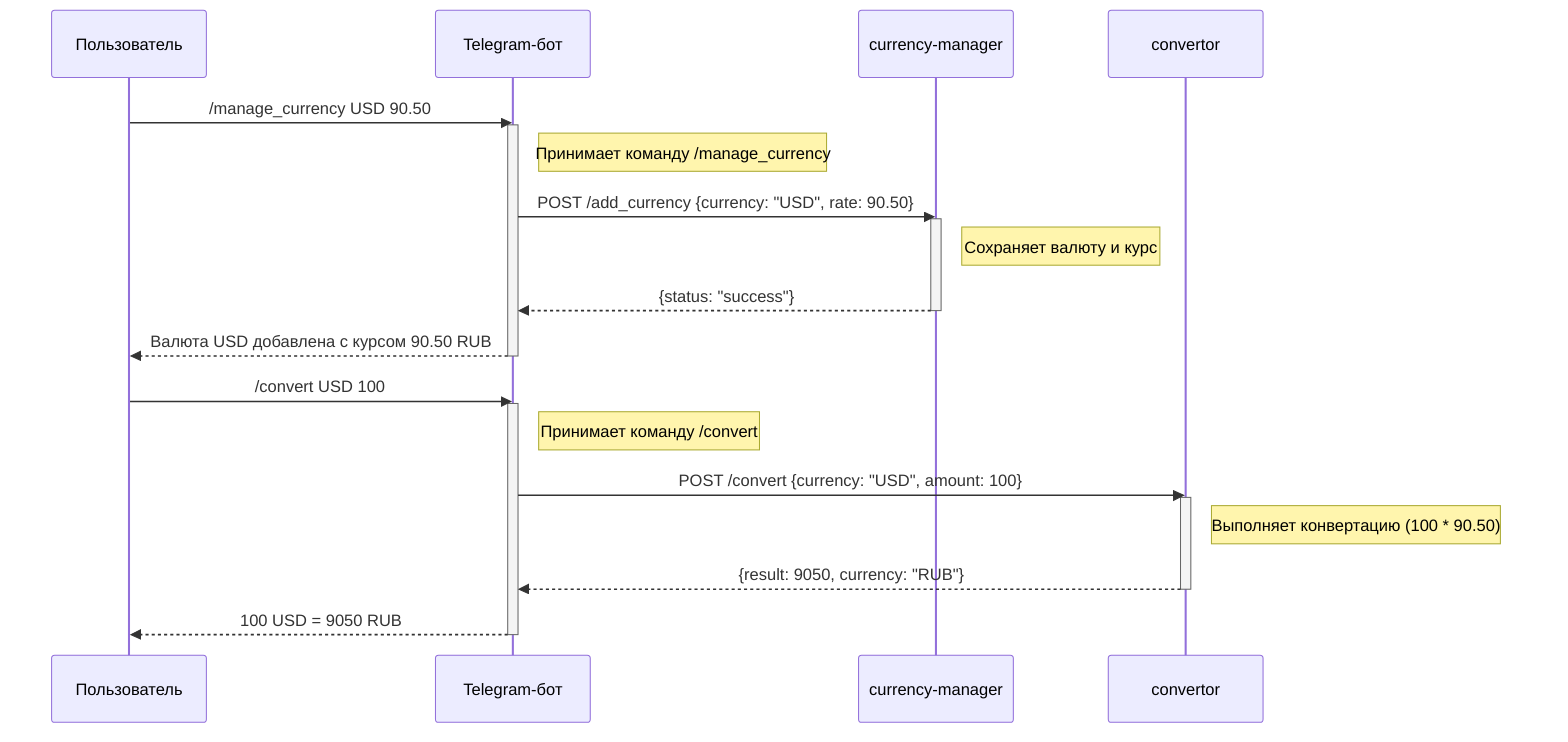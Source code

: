 sequenceDiagram
    participant User as Пользователь
    participant Bot as Telegram-бот
    participant CM as currency-manager
    participant CV as convertor

    %% Шаг а: Пользователь отправляет запрос на добавление валюты
    User->>Bot: /manage_currency USD 90.50
    activate Bot
    Note right of Bot: Принимает команду /manage_currency

    %% Шаг б: Бот отправляет запрос к currency-manager
    Bot->>CM: POST /add_currency {currency: "USD", rate: 90.50}
    activate CM
    Note right of CM: Сохраняет валюту и курс
    CM-->>Bot: {status: "success"}
    deactivate CM

    %% Шаг в: Бот возвращает ответ пользователю
    Bot-->>User: Валюта USD добавлена с курсом 90.50 RUB
    deactivate Bot

    %% Шаг г: Пользователь отправляет запрос на конвертацию
    User->>Bot: /convert USD 100
    activate Bot
    Note right of Bot: Принимает команду /convert

    %% Шаг д: Бот отправляет запрос к convertor
    Bot->>CV: POST /convert {currency: "USD", amount: 100}
    activate CV
    Note right of CV: Выполняет конвертацию (100 * 90.50)
    CV-->>Bot: {result: 9050, currency: "RUB"}
    deactivate CV

    %% Шаг е: Бот возвращает результат пользователю
    Bot-->>User: 100 USD = 9050 RUB
    deactivate Bot